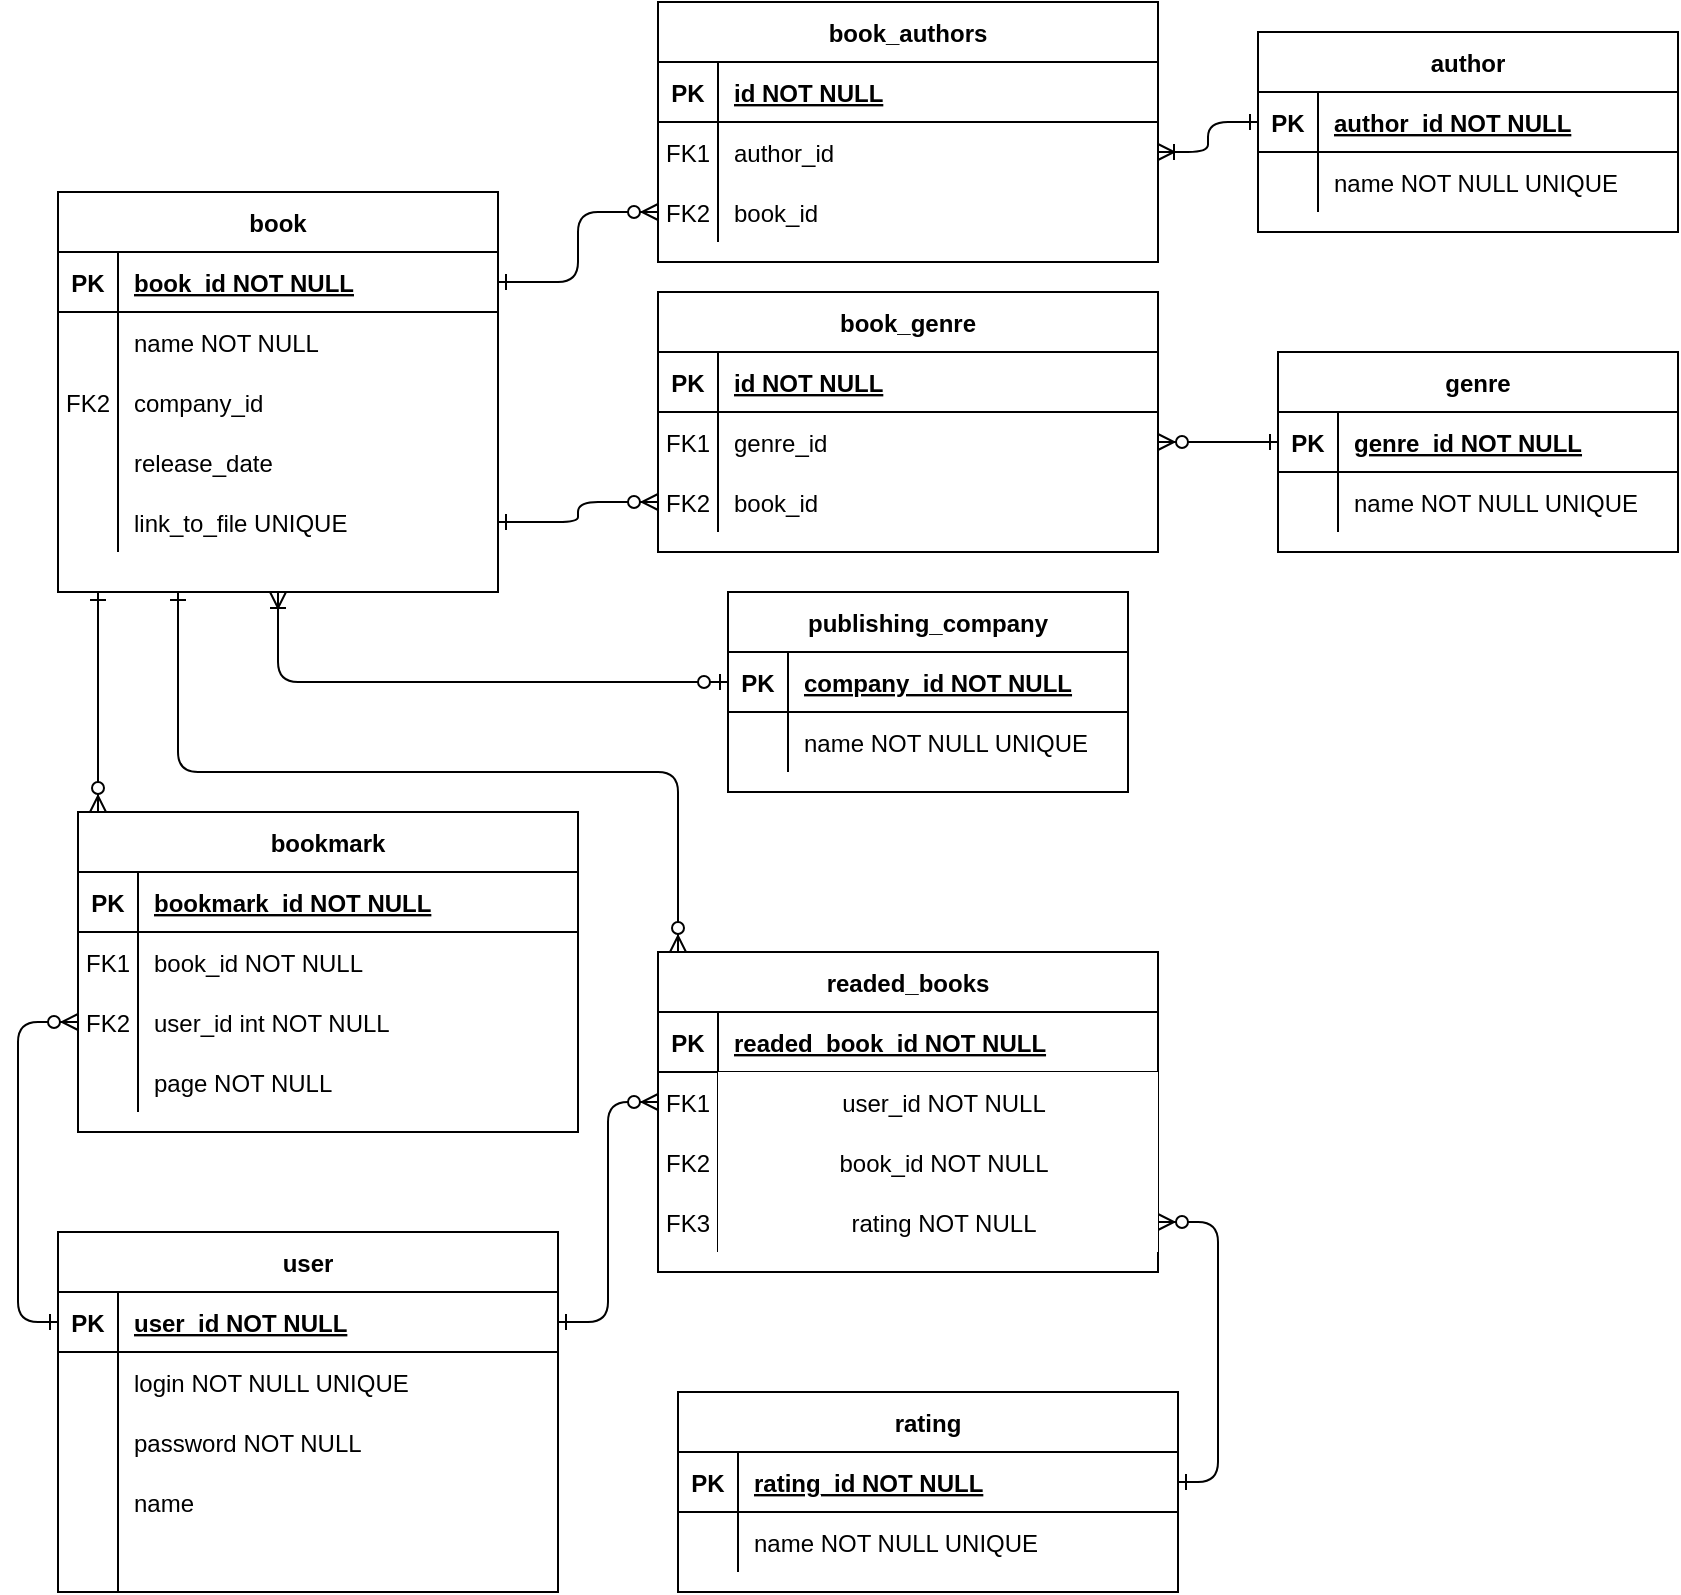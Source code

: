 <mxfile version="13.7.6" type="device"><diagram id="R2lEEEUBdFMjLlhIrx00" name="Page-1"><mxGraphModel dx="1123" dy="756" grid="1" gridSize="10" guides="1" tooltips="1" connect="1" arrows="1" fold="1" page="1" pageScale="1" pageWidth="850" pageHeight="1100" math="0" shadow="0" extFonts="Permanent Marker^https://fonts.googleapis.com/css?family=Permanent+Marker"><root><mxCell id="0"/><mxCell id="1" parent="0"/><mxCell id="vbeIammvL7rkpCmyTdxs-51" style="edgeStyle=orthogonalEdgeStyle;rounded=1;orthogonalLoop=1;jettySize=auto;html=1;exitX=0;exitY=0.5;exitDx=0;exitDy=0;entryX=0;entryY=0.5;entryDx=0;entryDy=0;startArrow=ERone;startFill=0;endArrow=ERzeroToMany;endFill=1;" parent="1" source="vbeIammvL7rkpCmyTdxs-18" target="vbeIammvL7rkpCmyTdxs-46" edge="1"><mxGeometry relative="1" as="geometry"/></mxCell><mxCell id="vbeIammvL7rkpCmyTdxs-52" style="edgeStyle=orthogonalEdgeStyle;rounded=1;orthogonalLoop=1;jettySize=auto;html=1;startArrow=ERone;startFill=0;endArrow=ERzeroToMany;endFill=1;" parent="1" source="C-vyLk0tnHw3VtMMgP7b-23" target="vbeIammvL7rkpCmyTdxs-33" edge="1"><mxGeometry relative="1" as="geometry"><Array as="points"><mxPoint x="50" y="390"/><mxPoint x="50" y="390"/></Array></mxGeometry></mxCell><mxCell id="vbeIammvL7rkpCmyTdxs-67" style="edgeStyle=orthogonalEdgeStyle;rounded=1;orthogonalLoop=1;jettySize=auto;html=1;exitX=1;exitY=0.5;exitDx=0;exitDy=0;startArrow=ERzeroToMany;startFill=1;endArrow=ERone;endFill=0;" parent="1" source="HMIrscyW5wnOJNJ4RDcV-61" target="vbeIammvL7rkpCmyTdxs-54" edge="1"><mxGeometry relative="1" as="geometry"/></mxCell><mxCell id="HMIrscyW5wnOJNJ4RDcV-8" style="edgeStyle=orthogonalEdgeStyle;rounded=1;orthogonalLoop=1;jettySize=auto;html=1;exitX=0;exitY=0.5;exitDx=0;exitDy=0;entryX=1;entryY=0.5;entryDx=0;entryDy=0;startArrow=ERone;startFill=0;endArrow=ERoneToMany;endFill=0;" parent="1" source="HMIrscyW5wnOJNJ4RDcV-2" target="HMIrscyW5wnOJNJ4RDcV-49" edge="1"><mxGeometry relative="1" as="geometry"/></mxCell><mxCell id="HMIrscyW5wnOJNJ4RDcV-30" style="edgeStyle=orthogonalEdgeStyle;rounded=1;orthogonalLoop=1;jettySize=auto;html=1;exitX=1;exitY=0.5;exitDx=0;exitDy=0;entryX=0;entryY=0.5;entryDx=0;entryDy=0;startArrow=ERone;startFill=0;endArrow=ERzeroToMany;endFill=1;" parent="1" source="vbeIammvL7rkpCmyTdxs-18" target="HMIrscyW5wnOJNJ4RDcV-13" edge="1"><mxGeometry relative="1" as="geometry"/></mxCell><mxCell id="HMIrscyW5wnOJNJ4RDcV-33" style="edgeStyle=orthogonalEdgeStyle;rounded=1;orthogonalLoop=1;jettySize=auto;html=1;startArrow=ERone;startFill=0;endArrow=ERzeroToMany;endFill=1;" parent="1" source="C-vyLk0tnHw3VtMMgP7b-23" target="HMIrscyW5wnOJNJ4RDcV-9" edge="1"><mxGeometry relative="1" as="geometry"><Array as="points"><mxPoint x="90" y="390"/><mxPoint x="340" y="390"/></Array></mxGeometry></mxCell><mxCell id="HMIrscyW5wnOJNJ4RDcV-41" style="edgeStyle=orthogonalEdgeStyle;rounded=1;orthogonalLoop=1;jettySize=auto;html=1;exitX=1;exitY=0.5;exitDx=0;exitDy=0;entryX=1;entryY=0.5;entryDx=0;entryDy=0;startArrow=ERzeroToMany;startFill=1;endArrow=ERone;endFill=0;" parent="1" source="HMIrscyW5wnOJNJ4RDcV-26" target="HMIrscyW5wnOJNJ4RDcV-35" edge="1"><mxGeometry relative="1" as="geometry"/></mxCell><mxCell id="HMIrscyW5wnOJNJ4RDcV-1" value="author" style="shape=table;startSize=30;container=1;collapsible=1;childLayout=tableLayout;fixedRows=1;rowLines=0;fontStyle=1;align=center;resizeLast=1;" parent="1" vertex="1"><mxGeometry x="630" y="20" width="210" height="100" as="geometry"/></mxCell><mxCell id="HMIrscyW5wnOJNJ4RDcV-2" value="" style="shape=partialRectangle;collapsible=0;dropTarget=0;pointerEvents=0;fillColor=none;points=[[0,0.5],[1,0.5]];portConstraint=eastwest;top=0;left=0;right=0;bottom=1;" parent="HMIrscyW5wnOJNJ4RDcV-1" vertex="1"><mxGeometry y="30" width="210" height="30" as="geometry"/></mxCell><mxCell id="HMIrscyW5wnOJNJ4RDcV-3" value="PK" style="shape=partialRectangle;overflow=hidden;connectable=0;fillColor=none;top=0;left=0;bottom=0;right=0;fontStyle=1;" parent="HMIrscyW5wnOJNJ4RDcV-2" vertex="1"><mxGeometry width="30" height="30" as="geometry"/></mxCell><mxCell id="HMIrscyW5wnOJNJ4RDcV-4" value="author_id NOT NULL " style="shape=partialRectangle;overflow=hidden;connectable=0;fillColor=none;top=0;left=0;bottom=0;right=0;align=left;spacingLeft=6;fontStyle=5;" parent="HMIrscyW5wnOJNJ4RDcV-2" vertex="1"><mxGeometry x="30" width="180" height="30" as="geometry"/></mxCell><mxCell id="HMIrscyW5wnOJNJ4RDcV-5" value="" style="shape=partialRectangle;collapsible=0;dropTarget=0;pointerEvents=0;fillColor=none;points=[[0,0.5],[1,0.5]];portConstraint=eastwest;top=0;left=0;right=0;bottom=0;" parent="HMIrscyW5wnOJNJ4RDcV-1" vertex="1"><mxGeometry y="60" width="210" height="30" as="geometry"/></mxCell><mxCell id="HMIrscyW5wnOJNJ4RDcV-6" value="" style="shape=partialRectangle;overflow=hidden;connectable=0;fillColor=none;top=0;left=0;bottom=0;right=0;" parent="HMIrscyW5wnOJNJ4RDcV-5" vertex="1"><mxGeometry width="30" height="30" as="geometry"/></mxCell><mxCell id="HMIrscyW5wnOJNJ4RDcV-7" value="name NOT NULL UNIQUE" style="shape=partialRectangle;overflow=hidden;connectable=0;fillColor=none;top=0;left=0;bottom=0;right=0;align=left;spacingLeft=6;" parent="HMIrscyW5wnOJNJ4RDcV-5" vertex="1"><mxGeometry x="30" width="180" height="30" as="geometry"/></mxCell><mxCell id="HMIrscyW5wnOJNJ4RDcV-45" value="book_authors" style="shape=table;startSize=30;container=1;collapsible=1;childLayout=tableLayout;fixedRows=1;rowLines=0;fontStyle=1;align=center;resizeLast=1;" parent="1" vertex="1"><mxGeometry x="330" y="5" width="250" height="130" as="geometry"/></mxCell><mxCell id="HMIrscyW5wnOJNJ4RDcV-46" value="" style="shape=partialRectangle;collapsible=0;dropTarget=0;pointerEvents=0;fillColor=none;points=[[0,0.5],[1,0.5]];portConstraint=eastwest;top=0;left=0;right=0;bottom=1;" parent="HMIrscyW5wnOJNJ4RDcV-45" vertex="1"><mxGeometry y="30" width="250" height="30" as="geometry"/></mxCell><mxCell id="HMIrscyW5wnOJNJ4RDcV-47" value="PK" style="shape=partialRectangle;overflow=hidden;connectable=0;fillColor=none;top=0;left=0;bottom=0;right=0;fontStyle=1;" parent="HMIrscyW5wnOJNJ4RDcV-46" vertex="1"><mxGeometry width="30" height="30" as="geometry"/></mxCell><mxCell id="HMIrscyW5wnOJNJ4RDcV-48" value="id NOT NULL " style="shape=partialRectangle;overflow=hidden;connectable=0;fillColor=none;top=0;left=0;bottom=0;right=0;align=left;spacingLeft=6;fontStyle=5;" parent="HMIrscyW5wnOJNJ4RDcV-46" vertex="1"><mxGeometry x="30" width="220" height="30" as="geometry"/></mxCell><mxCell id="HMIrscyW5wnOJNJ4RDcV-49" value="" style="shape=partialRectangle;collapsible=0;dropTarget=0;pointerEvents=0;fillColor=none;points=[[0,0.5],[1,0.5]];portConstraint=eastwest;top=0;left=0;right=0;bottom=0;" parent="HMIrscyW5wnOJNJ4RDcV-45" vertex="1"><mxGeometry y="60" width="250" height="30" as="geometry"/></mxCell><mxCell id="HMIrscyW5wnOJNJ4RDcV-50" value="FK1" style="shape=partialRectangle;overflow=hidden;connectable=0;fillColor=none;top=0;left=0;bottom=0;right=0;" parent="HMIrscyW5wnOJNJ4RDcV-49" vertex="1"><mxGeometry width="30" height="30" as="geometry"/></mxCell><mxCell id="HMIrscyW5wnOJNJ4RDcV-51" value="author_id" style="shape=partialRectangle;overflow=hidden;connectable=0;fillColor=none;top=0;left=0;bottom=0;right=0;align=left;spacingLeft=6;" parent="HMIrscyW5wnOJNJ4RDcV-49" vertex="1"><mxGeometry x="30" width="220" height="30" as="geometry"/></mxCell><mxCell id="HMIrscyW5wnOJNJ4RDcV-52" value="" style="shape=partialRectangle;collapsible=0;dropTarget=0;pointerEvents=0;fillColor=none;points=[[0,0.5],[1,0.5]];portConstraint=eastwest;top=0;left=0;right=0;bottom=0;" parent="HMIrscyW5wnOJNJ4RDcV-45" vertex="1"><mxGeometry y="90" width="250" height="30" as="geometry"/></mxCell><mxCell id="HMIrscyW5wnOJNJ4RDcV-53" value="FK2" style="shape=partialRectangle;overflow=hidden;connectable=0;fillColor=none;top=0;left=0;bottom=0;right=0;" parent="HMIrscyW5wnOJNJ4RDcV-52" vertex="1"><mxGeometry width="30" height="30" as="geometry"/></mxCell><mxCell id="HMIrscyW5wnOJNJ4RDcV-54" value="book_id" style="shape=partialRectangle;overflow=hidden;connectable=0;fillColor=none;top=0;left=0;bottom=0;right=0;align=left;spacingLeft=6;" parent="HMIrscyW5wnOJNJ4RDcV-52" vertex="1"><mxGeometry x="30" width="220" height="30" as="geometry"/></mxCell><mxCell id="HMIrscyW5wnOJNJ4RDcV-56" style="edgeStyle=orthogonalEdgeStyle;rounded=1;orthogonalLoop=1;jettySize=auto;html=1;exitX=0;exitY=0.5;exitDx=0;exitDy=0;entryX=1;entryY=0.5;entryDx=0;entryDy=0;startArrow=ERzeroToMany;startFill=1;endArrow=ERone;endFill=0;" parent="1" source="HMIrscyW5wnOJNJ4RDcV-52" target="C-vyLk0tnHw3VtMMgP7b-24" edge="1"><mxGeometry relative="1" as="geometry"/></mxCell><mxCell id="vbeIammvL7rkpCmyTdxs-53" value="genre" style="shape=table;startSize=30;container=1;collapsible=1;childLayout=tableLayout;fixedRows=1;rowLines=0;fontStyle=1;align=center;resizeLast=1;" parent="1" vertex="1"><mxGeometry x="640" y="180" width="200" height="100" as="geometry"/></mxCell><mxCell id="vbeIammvL7rkpCmyTdxs-54" value="" style="shape=partialRectangle;collapsible=0;dropTarget=0;pointerEvents=0;fillColor=none;points=[[0,0.5],[1,0.5]];portConstraint=eastwest;top=0;left=0;right=0;bottom=1;" parent="vbeIammvL7rkpCmyTdxs-53" vertex="1"><mxGeometry y="30" width="200" height="30" as="geometry"/></mxCell><mxCell id="vbeIammvL7rkpCmyTdxs-55" value="PK" style="shape=partialRectangle;overflow=hidden;connectable=0;fillColor=none;top=0;left=0;bottom=0;right=0;fontStyle=1;" parent="vbeIammvL7rkpCmyTdxs-54" vertex="1"><mxGeometry width="30" height="30" as="geometry"/></mxCell><mxCell id="vbeIammvL7rkpCmyTdxs-56" value="genre_id NOT NULL " style="shape=partialRectangle;overflow=hidden;connectable=0;fillColor=none;top=0;left=0;bottom=0;right=0;align=left;spacingLeft=6;fontStyle=5;" parent="vbeIammvL7rkpCmyTdxs-54" vertex="1"><mxGeometry x="30" width="170" height="30" as="geometry"/></mxCell><mxCell id="vbeIammvL7rkpCmyTdxs-60" value="" style="shape=partialRectangle;collapsible=0;dropTarget=0;pointerEvents=0;fillColor=none;points=[[0,0.5],[1,0.5]];portConstraint=eastwest;top=0;left=0;right=0;bottom=0;" parent="vbeIammvL7rkpCmyTdxs-53" vertex="1"><mxGeometry y="60" width="200" height="30" as="geometry"/></mxCell><mxCell id="vbeIammvL7rkpCmyTdxs-61" value="" style="shape=partialRectangle;overflow=hidden;connectable=0;fillColor=none;top=0;left=0;bottom=0;right=0;" parent="vbeIammvL7rkpCmyTdxs-60" vertex="1"><mxGeometry width="30" height="30" as="geometry"/></mxCell><mxCell id="vbeIammvL7rkpCmyTdxs-62" value="name NOT NULL UNIQUE" style="shape=partialRectangle;overflow=hidden;connectable=0;fillColor=none;top=0;left=0;bottom=0;right=0;align=left;spacingLeft=6;" parent="vbeIammvL7rkpCmyTdxs-60" vertex="1"><mxGeometry x="30" width="170" height="30" as="geometry"/></mxCell><mxCell id="HMIrscyW5wnOJNJ4RDcV-57" value="book_genre" style="shape=table;startSize=30;container=1;collapsible=1;childLayout=tableLayout;fixedRows=1;rowLines=0;fontStyle=1;align=center;resizeLast=1;" parent="1" vertex="1"><mxGeometry x="330" y="150" width="250" height="130" as="geometry"/></mxCell><mxCell id="HMIrscyW5wnOJNJ4RDcV-58" value="" style="shape=partialRectangle;collapsible=0;dropTarget=0;pointerEvents=0;fillColor=none;points=[[0,0.5],[1,0.5]];portConstraint=eastwest;top=0;left=0;right=0;bottom=1;" parent="HMIrscyW5wnOJNJ4RDcV-57" vertex="1"><mxGeometry y="30" width="250" height="30" as="geometry"/></mxCell><mxCell id="HMIrscyW5wnOJNJ4RDcV-59" value="PK" style="shape=partialRectangle;overflow=hidden;connectable=0;fillColor=none;top=0;left=0;bottom=0;right=0;fontStyle=1;" parent="HMIrscyW5wnOJNJ4RDcV-58" vertex="1"><mxGeometry width="30" height="30" as="geometry"/></mxCell><mxCell id="HMIrscyW5wnOJNJ4RDcV-60" value="id NOT NULL " style="shape=partialRectangle;overflow=hidden;connectable=0;fillColor=none;top=0;left=0;bottom=0;right=0;align=left;spacingLeft=6;fontStyle=5;" parent="HMIrscyW5wnOJNJ4RDcV-58" vertex="1"><mxGeometry x="30" width="220" height="30" as="geometry"/></mxCell><mxCell id="HMIrscyW5wnOJNJ4RDcV-61" value="" style="shape=partialRectangle;collapsible=0;dropTarget=0;pointerEvents=0;fillColor=none;points=[[0,0.5],[1,0.5]];portConstraint=eastwest;top=0;left=0;right=0;bottom=0;" parent="HMIrscyW5wnOJNJ4RDcV-57" vertex="1"><mxGeometry y="60" width="250" height="30" as="geometry"/></mxCell><mxCell id="HMIrscyW5wnOJNJ4RDcV-62" value="FK1" style="shape=partialRectangle;overflow=hidden;connectable=0;fillColor=none;top=0;left=0;bottom=0;right=0;" parent="HMIrscyW5wnOJNJ4RDcV-61" vertex="1"><mxGeometry width="30" height="30" as="geometry"/></mxCell><mxCell id="HMIrscyW5wnOJNJ4RDcV-63" value="genre_id" style="shape=partialRectangle;overflow=hidden;connectable=0;fillColor=none;top=0;left=0;bottom=0;right=0;align=left;spacingLeft=6;" parent="HMIrscyW5wnOJNJ4RDcV-61" vertex="1"><mxGeometry x="30" width="220" height="30" as="geometry"/></mxCell><mxCell id="HMIrscyW5wnOJNJ4RDcV-64" value="" style="shape=partialRectangle;collapsible=0;dropTarget=0;pointerEvents=0;fillColor=none;points=[[0,0.5],[1,0.5]];portConstraint=eastwest;top=0;left=0;right=0;bottom=0;" parent="HMIrscyW5wnOJNJ4RDcV-57" vertex="1"><mxGeometry y="90" width="250" height="30" as="geometry"/></mxCell><mxCell id="HMIrscyW5wnOJNJ4RDcV-65" value="FK2" style="shape=partialRectangle;overflow=hidden;connectable=0;fillColor=none;top=0;left=0;bottom=0;right=0;" parent="HMIrscyW5wnOJNJ4RDcV-64" vertex="1"><mxGeometry width="30" height="30" as="geometry"/></mxCell><mxCell id="HMIrscyW5wnOJNJ4RDcV-66" value="book_id" style="shape=partialRectangle;overflow=hidden;connectable=0;fillColor=none;top=0;left=0;bottom=0;right=0;align=left;spacingLeft=6;" parent="HMIrscyW5wnOJNJ4RDcV-64" vertex="1"><mxGeometry x="30" width="220" height="30" as="geometry"/></mxCell><mxCell id="HMIrscyW5wnOJNJ4RDcV-67" style="edgeStyle=orthogonalEdgeStyle;rounded=1;orthogonalLoop=1;jettySize=auto;html=1;exitX=0;exitY=0.5;exitDx=0;exitDy=0;startArrow=ERzeroToMany;startFill=1;endArrow=ERone;endFill=0;entryX=1;entryY=0.5;entryDx=0;entryDy=0;" parent="1" source="HMIrscyW5wnOJNJ4RDcV-64" target="vbeIammvL7rkpCmyTdxs-87" edge="1"><mxGeometry relative="1" as="geometry"><mxPoint x="180" y="220" as="targetPoint"/></mxGeometry></mxCell><mxCell id="vbeIammvL7rkpCmyTdxs-17" value="user" style="shape=table;startSize=30;container=1;collapsible=1;childLayout=tableLayout;fixedRows=1;rowLines=0;fontStyle=1;align=center;resizeLast=1;" parent="1" vertex="1"><mxGeometry x="30" y="620" width="250" height="180" as="geometry"/></mxCell><mxCell id="vbeIammvL7rkpCmyTdxs-18" value="" style="shape=partialRectangle;collapsible=0;dropTarget=0;pointerEvents=0;fillColor=none;points=[[0,0.5],[1,0.5]];portConstraint=eastwest;top=0;left=0;right=0;bottom=1;" parent="vbeIammvL7rkpCmyTdxs-17" vertex="1"><mxGeometry y="30" width="250" height="30" as="geometry"/></mxCell><mxCell id="vbeIammvL7rkpCmyTdxs-19" value="PK" style="shape=partialRectangle;overflow=hidden;connectable=0;fillColor=none;top=0;left=0;bottom=0;right=0;fontStyle=1;" parent="vbeIammvL7rkpCmyTdxs-18" vertex="1"><mxGeometry width="30" height="30" as="geometry"/></mxCell><mxCell id="vbeIammvL7rkpCmyTdxs-20" value="user_id NOT NULL " style="shape=partialRectangle;overflow=hidden;connectable=0;fillColor=none;top=0;left=0;bottom=0;right=0;align=left;spacingLeft=6;fontStyle=5;" parent="vbeIammvL7rkpCmyTdxs-18" vertex="1"><mxGeometry x="30" width="220" height="30" as="geometry"/></mxCell><mxCell id="vbeIammvL7rkpCmyTdxs-21" value="" style="shape=partialRectangle;collapsible=0;dropTarget=0;pointerEvents=0;fillColor=none;points=[[0,0.5],[1,0.5]];portConstraint=eastwest;top=0;left=0;right=0;bottom=0;" parent="vbeIammvL7rkpCmyTdxs-17" vertex="1"><mxGeometry y="60" width="250" height="30" as="geometry"/></mxCell><mxCell id="vbeIammvL7rkpCmyTdxs-22" value="" style="shape=partialRectangle;overflow=hidden;connectable=0;fillColor=none;top=0;left=0;bottom=0;right=0;" parent="vbeIammvL7rkpCmyTdxs-21" vertex="1"><mxGeometry width="30" height="30" as="geometry"/></mxCell><mxCell id="vbeIammvL7rkpCmyTdxs-23" value="login NOT NULL UNIQUE" style="shape=partialRectangle;overflow=hidden;connectable=0;fillColor=none;top=0;left=0;bottom=0;right=0;align=left;spacingLeft=6;" parent="vbeIammvL7rkpCmyTdxs-21" vertex="1"><mxGeometry x="30" width="220" height="30" as="geometry"/></mxCell><mxCell id="vbeIammvL7rkpCmyTdxs-24" value="" style="shape=partialRectangle;collapsible=0;dropTarget=0;pointerEvents=0;fillColor=none;points=[[0,0.5],[1,0.5]];portConstraint=eastwest;top=0;left=0;right=0;bottom=0;" parent="vbeIammvL7rkpCmyTdxs-17" vertex="1"><mxGeometry y="90" width="250" height="30" as="geometry"/></mxCell><mxCell id="vbeIammvL7rkpCmyTdxs-25" value="" style="shape=partialRectangle;overflow=hidden;connectable=0;fillColor=none;top=0;left=0;bottom=0;right=0;" parent="vbeIammvL7rkpCmyTdxs-24" vertex="1"><mxGeometry width="30" height="30" as="geometry"/></mxCell><mxCell id="vbeIammvL7rkpCmyTdxs-26" value="password NOT NULL" style="shape=partialRectangle;overflow=hidden;connectable=0;fillColor=none;top=0;left=0;bottom=0;right=0;align=left;spacingLeft=6;" parent="vbeIammvL7rkpCmyTdxs-24" vertex="1"><mxGeometry x="30" width="220" height="30" as="geometry"/></mxCell><mxCell id="vbeIammvL7rkpCmyTdxs-27" value="" style="shape=partialRectangle;collapsible=0;dropTarget=0;pointerEvents=0;fillColor=none;points=[[0,0.5],[1,0.5]];portConstraint=eastwest;top=0;left=0;right=0;bottom=0;" parent="vbeIammvL7rkpCmyTdxs-17" vertex="1"><mxGeometry y="120" width="250" height="30" as="geometry"/></mxCell><mxCell id="vbeIammvL7rkpCmyTdxs-28" value="" style="shape=partialRectangle;overflow=hidden;connectable=0;fillColor=none;top=0;left=0;bottom=0;right=0;" parent="vbeIammvL7rkpCmyTdxs-27" vertex="1"><mxGeometry width="30" height="30" as="geometry"/></mxCell><mxCell id="vbeIammvL7rkpCmyTdxs-29" value="name" style="shape=partialRectangle;overflow=hidden;connectable=0;fillColor=none;top=0;left=0;bottom=0;right=0;align=left;spacingLeft=6;" parent="vbeIammvL7rkpCmyTdxs-27" vertex="1"><mxGeometry x="30" width="220" height="30" as="geometry"/></mxCell><mxCell id="vbeIammvL7rkpCmyTdxs-30" value="" style="shape=partialRectangle;collapsible=0;dropTarget=0;pointerEvents=0;fillColor=none;points=[[0,0.5],[1,0.5]];portConstraint=eastwest;top=0;left=0;right=0;bottom=0;" parent="vbeIammvL7rkpCmyTdxs-17" vertex="1"><mxGeometry y="150" width="250" height="30" as="geometry"/></mxCell><mxCell id="vbeIammvL7rkpCmyTdxs-31" value="" style="shape=partialRectangle;overflow=hidden;connectable=0;fillColor=none;top=0;left=0;bottom=0;right=0;" parent="vbeIammvL7rkpCmyTdxs-30" vertex="1"><mxGeometry width="30" height="30" as="geometry"/></mxCell><mxCell id="vbeIammvL7rkpCmyTdxs-32" value="" style="shape=partialRectangle;overflow=hidden;connectable=0;fillColor=none;top=0;left=0;bottom=0;right=0;align=left;spacingLeft=6;" parent="vbeIammvL7rkpCmyTdxs-30" vertex="1"><mxGeometry x="30" width="220" height="30" as="geometry"/></mxCell><mxCell id="vbeIammvL7rkpCmyTdxs-33" value="bookmark" style="shape=table;startSize=30;container=1;collapsible=1;childLayout=tableLayout;fixedRows=1;rowLines=0;fontStyle=1;align=center;resizeLast=1;" parent="1" vertex="1"><mxGeometry x="40" y="410" width="250" height="160" as="geometry"/></mxCell><mxCell id="vbeIammvL7rkpCmyTdxs-34" value="" style="shape=partialRectangle;collapsible=0;dropTarget=0;pointerEvents=0;fillColor=none;points=[[0,0.5],[1,0.5]];portConstraint=eastwest;top=0;left=0;right=0;bottom=1;" parent="vbeIammvL7rkpCmyTdxs-33" vertex="1"><mxGeometry y="30" width="250" height="30" as="geometry"/></mxCell><mxCell id="vbeIammvL7rkpCmyTdxs-35" value="PK" style="shape=partialRectangle;overflow=hidden;connectable=0;fillColor=none;top=0;left=0;bottom=0;right=0;fontStyle=1;" parent="vbeIammvL7rkpCmyTdxs-34" vertex="1"><mxGeometry width="30" height="30" as="geometry"/></mxCell><mxCell id="vbeIammvL7rkpCmyTdxs-36" value="bookmark_id NOT NULL " style="shape=partialRectangle;overflow=hidden;connectable=0;fillColor=none;top=0;left=0;bottom=0;right=0;align=left;spacingLeft=6;fontStyle=5;" parent="vbeIammvL7rkpCmyTdxs-34" vertex="1"><mxGeometry x="30" width="220" height="30" as="geometry"/></mxCell><mxCell id="vbeIammvL7rkpCmyTdxs-37" value="" style="shape=partialRectangle;collapsible=0;dropTarget=0;pointerEvents=0;fillColor=none;points=[[0,0.5],[1,0.5]];portConstraint=eastwest;top=0;left=0;right=0;bottom=0;" parent="vbeIammvL7rkpCmyTdxs-33" vertex="1"><mxGeometry y="60" width="250" height="30" as="geometry"/></mxCell><mxCell id="vbeIammvL7rkpCmyTdxs-38" value="FK1" style="shape=partialRectangle;overflow=hidden;connectable=0;fillColor=none;top=0;left=0;bottom=0;right=0;" parent="vbeIammvL7rkpCmyTdxs-37" vertex="1"><mxGeometry width="30" height="30" as="geometry"/></mxCell><mxCell id="vbeIammvL7rkpCmyTdxs-39" value="book_id NOT NULL" style="shape=partialRectangle;overflow=hidden;connectable=0;fillColor=none;top=0;left=0;bottom=0;right=0;align=left;spacingLeft=6;" parent="vbeIammvL7rkpCmyTdxs-37" vertex="1"><mxGeometry x="30" width="220" height="30" as="geometry"/></mxCell><mxCell id="vbeIammvL7rkpCmyTdxs-46" value="" style="shape=partialRectangle;collapsible=0;dropTarget=0;pointerEvents=0;fillColor=none;points=[[0,0.5],[1,0.5]];portConstraint=eastwest;top=0;left=0;right=0;bottom=0;" parent="vbeIammvL7rkpCmyTdxs-33" vertex="1"><mxGeometry y="90" width="250" height="30" as="geometry"/></mxCell><mxCell id="vbeIammvL7rkpCmyTdxs-47" value="FK2" style="shape=partialRectangle;overflow=hidden;connectable=0;fillColor=none;top=0;left=0;bottom=0;right=0;" parent="vbeIammvL7rkpCmyTdxs-46" vertex="1"><mxGeometry width="30" height="30" as="geometry"/></mxCell><mxCell id="vbeIammvL7rkpCmyTdxs-48" value="user_id int NOT NULL" style="shape=partialRectangle;overflow=hidden;connectable=0;fillColor=none;top=0;left=0;bottom=0;right=0;align=left;spacingLeft=6;" parent="vbeIammvL7rkpCmyTdxs-46" vertex="1"><mxGeometry x="30" width="220" height="30" as="geometry"/></mxCell><mxCell id="vbeIammvL7rkpCmyTdxs-40" value="" style="shape=partialRectangle;collapsible=0;dropTarget=0;pointerEvents=0;fillColor=none;points=[[0,0.5],[1,0.5]];portConstraint=eastwest;top=0;left=0;right=0;bottom=0;" parent="vbeIammvL7rkpCmyTdxs-33" vertex="1"><mxGeometry y="120" width="250" height="30" as="geometry"/></mxCell><mxCell id="vbeIammvL7rkpCmyTdxs-41" value="" style="shape=partialRectangle;overflow=hidden;connectable=0;fillColor=none;top=0;left=0;bottom=0;right=0;" parent="vbeIammvL7rkpCmyTdxs-40" vertex="1"><mxGeometry width="30" height="30" as="geometry"/></mxCell><mxCell id="vbeIammvL7rkpCmyTdxs-42" value="page NOT NULL" style="shape=partialRectangle;overflow=hidden;connectable=0;fillColor=none;top=0;left=0;bottom=0;right=0;align=left;spacingLeft=6;" parent="vbeIammvL7rkpCmyTdxs-40" vertex="1"><mxGeometry x="30" width="220" height="30" as="geometry"/></mxCell><mxCell id="HMIrscyW5wnOJNJ4RDcV-34" value="rating" style="shape=table;startSize=30;container=1;collapsible=1;childLayout=tableLayout;fixedRows=1;rowLines=0;fontStyle=1;align=center;resizeLast=1;" parent="1" vertex="1"><mxGeometry x="340" y="700" width="250" height="100" as="geometry"/></mxCell><mxCell id="HMIrscyW5wnOJNJ4RDcV-35" value="" style="shape=partialRectangle;collapsible=0;dropTarget=0;pointerEvents=0;fillColor=none;points=[[0,0.5],[1,0.5]];portConstraint=eastwest;top=0;left=0;right=0;bottom=1;" parent="HMIrscyW5wnOJNJ4RDcV-34" vertex="1"><mxGeometry y="30" width="250" height="30" as="geometry"/></mxCell><mxCell id="HMIrscyW5wnOJNJ4RDcV-36" value="PK" style="shape=partialRectangle;overflow=hidden;connectable=0;fillColor=none;top=0;left=0;bottom=0;right=0;fontStyle=1;" parent="HMIrscyW5wnOJNJ4RDcV-35" vertex="1"><mxGeometry width="30" height="30" as="geometry"/></mxCell><mxCell id="HMIrscyW5wnOJNJ4RDcV-37" value="rating_id NOT NULL " style="shape=partialRectangle;overflow=hidden;connectable=0;fillColor=none;top=0;left=0;bottom=0;right=0;align=left;spacingLeft=6;fontStyle=5;" parent="HMIrscyW5wnOJNJ4RDcV-35" vertex="1"><mxGeometry x="30" width="220" height="30" as="geometry"/></mxCell><mxCell id="HMIrscyW5wnOJNJ4RDcV-38" value="" style="shape=partialRectangle;collapsible=0;dropTarget=0;pointerEvents=0;fillColor=none;points=[[0,0.5],[1,0.5]];portConstraint=eastwest;top=0;left=0;right=0;bottom=0;" parent="HMIrscyW5wnOJNJ4RDcV-34" vertex="1"><mxGeometry y="60" width="250" height="30" as="geometry"/></mxCell><mxCell id="HMIrscyW5wnOJNJ4RDcV-39" value="" style="shape=partialRectangle;overflow=hidden;connectable=0;fillColor=none;top=0;left=0;bottom=0;right=0;" parent="HMIrscyW5wnOJNJ4RDcV-38" vertex="1"><mxGeometry width="30" height="30" as="geometry"/></mxCell><mxCell id="HMIrscyW5wnOJNJ4RDcV-40" value="name NOT NULL UNIQUE" style="shape=partialRectangle;overflow=hidden;connectable=0;fillColor=none;top=0;left=0;bottom=0;right=0;align=left;spacingLeft=6;" parent="HMIrscyW5wnOJNJ4RDcV-38" vertex="1"><mxGeometry x="30" width="220" height="30" as="geometry"/></mxCell><mxCell id="HMIrscyW5wnOJNJ4RDcV-9" value="readed_books" style="shape=table;startSize=30;container=1;collapsible=1;childLayout=tableLayout;fixedRows=1;rowLines=0;fontStyle=1;align=center;resizeLast=1;" parent="1" vertex="1"><mxGeometry x="330" y="480" width="250" height="160" as="geometry"/></mxCell><mxCell id="HMIrscyW5wnOJNJ4RDcV-10" value="" style="shape=partialRectangle;collapsible=0;dropTarget=0;pointerEvents=0;fillColor=none;points=[[0,0.5],[1,0.5]];portConstraint=eastwest;top=0;left=0;right=0;bottom=1;" parent="HMIrscyW5wnOJNJ4RDcV-9" vertex="1"><mxGeometry y="30" width="250" height="30" as="geometry"/></mxCell><mxCell id="HMIrscyW5wnOJNJ4RDcV-11" value="PK" style="shape=partialRectangle;overflow=hidden;connectable=0;fillColor=none;top=0;left=0;bottom=0;right=0;fontStyle=1;" parent="HMIrscyW5wnOJNJ4RDcV-10" vertex="1"><mxGeometry width="30" height="30" as="geometry"/></mxCell><mxCell id="HMIrscyW5wnOJNJ4RDcV-12" value="readed_book_id NOT NULL " style="shape=partialRectangle;overflow=hidden;connectable=0;fillColor=none;top=0;left=0;bottom=0;right=0;align=left;spacingLeft=6;fontStyle=5;" parent="HMIrscyW5wnOJNJ4RDcV-10" vertex="1"><mxGeometry x="30" width="220" height="30" as="geometry"/></mxCell><mxCell id="HMIrscyW5wnOJNJ4RDcV-13" value="" style="shape=partialRectangle;collapsible=0;dropTarget=0;pointerEvents=0;fillColor=none;points=[[0,0.5],[1,0.5]];portConstraint=eastwest;top=0;left=0;right=0;bottom=0;" parent="HMIrscyW5wnOJNJ4RDcV-9" vertex="1"><mxGeometry y="60" width="250" height="30" as="geometry"/></mxCell><mxCell id="HMIrscyW5wnOJNJ4RDcV-14" value="FK1" style="shape=partialRectangle;overflow=hidden;connectable=0;fillColor=none;top=0;left=0;bottom=0;right=0;" parent="HMIrscyW5wnOJNJ4RDcV-13" vertex="1"><mxGeometry width="30" height="30" as="geometry"/></mxCell><mxCell id="HMIrscyW5wnOJNJ4RDcV-15" value="user_id NOT NULL" style="shape=partialRectangle;overflow=hidden;connectable=0;top=0;left=0;bottom=0;right=0;align=center;spacingLeft=6;fontStyle=0" parent="HMIrscyW5wnOJNJ4RDcV-13" vertex="1"><mxGeometry x="30" width="220" height="30" as="geometry"/></mxCell><mxCell id="HMIrscyW5wnOJNJ4RDcV-23" value="" style="shape=partialRectangle;collapsible=0;dropTarget=0;pointerEvents=0;fillColor=none;points=[[0,0.5],[1,0.5]];portConstraint=eastwest;top=0;left=0;right=0;bottom=0;" parent="HMIrscyW5wnOJNJ4RDcV-9" vertex="1"><mxGeometry y="90" width="250" height="30" as="geometry"/></mxCell><mxCell id="HMIrscyW5wnOJNJ4RDcV-24" value="FK2" style="shape=partialRectangle;overflow=hidden;connectable=0;fillColor=none;top=0;left=0;bottom=0;right=0;" parent="HMIrscyW5wnOJNJ4RDcV-23" vertex="1"><mxGeometry width="30" height="30" as="geometry"/></mxCell><mxCell id="HMIrscyW5wnOJNJ4RDcV-25" value="book_id NOT NULL" style="shape=partialRectangle;overflow=hidden;connectable=0;top=0;left=0;bottom=0;right=0;align=center;spacingLeft=6;fontStyle=0" parent="HMIrscyW5wnOJNJ4RDcV-23" vertex="1"><mxGeometry x="30" width="220" height="30" as="geometry"/></mxCell><mxCell id="HMIrscyW5wnOJNJ4RDcV-26" value="" style="shape=partialRectangle;collapsible=0;dropTarget=0;pointerEvents=0;fillColor=none;points=[[0,0.5],[1,0.5]];portConstraint=eastwest;top=0;left=0;right=0;bottom=0;" parent="HMIrscyW5wnOJNJ4RDcV-9" vertex="1"><mxGeometry y="120" width="250" height="30" as="geometry"/></mxCell><mxCell id="HMIrscyW5wnOJNJ4RDcV-27" value="FK3" style="shape=partialRectangle;overflow=hidden;connectable=0;fillColor=none;top=0;left=0;bottom=0;right=0;" parent="HMIrscyW5wnOJNJ4RDcV-26" vertex="1"><mxGeometry width="30" height="30" as="geometry"/></mxCell><mxCell id="HMIrscyW5wnOJNJ4RDcV-28" value="rating NOT NULL" style="shape=partialRectangle;overflow=hidden;connectable=0;top=0;left=0;bottom=0;right=0;align=center;spacingLeft=6;fontStyle=0" parent="HMIrscyW5wnOJNJ4RDcV-26" vertex="1"><mxGeometry x="30" width="220" height="30" as="geometry"/></mxCell><mxCell id="HMIrscyW5wnOJNJ4RDcV-75" style="edgeStyle=orthogonalEdgeStyle;rounded=1;orthogonalLoop=1;jettySize=auto;html=1;exitX=0;exitY=0.5;exitDx=0;exitDy=0;startArrow=ERzeroToOne;startFill=1;endArrow=ERoneToMany;endFill=0;" parent="1" source="HMIrscyW5wnOJNJ4RDcV-69" target="C-vyLk0tnHw3VtMMgP7b-23" edge="1"><mxGeometry relative="1" as="geometry"/></mxCell><mxCell id="HMIrscyW5wnOJNJ4RDcV-68" value="publishing_company" style="shape=table;startSize=30;container=1;collapsible=1;childLayout=tableLayout;fixedRows=1;rowLines=0;fontStyle=1;align=center;resizeLast=1;" parent="1" vertex="1"><mxGeometry x="365" y="300" width="200" height="100" as="geometry"/></mxCell><mxCell id="HMIrscyW5wnOJNJ4RDcV-69" value="" style="shape=partialRectangle;collapsible=0;dropTarget=0;pointerEvents=0;fillColor=none;points=[[0,0.5],[1,0.5]];portConstraint=eastwest;top=0;left=0;right=0;bottom=1;" parent="HMIrscyW5wnOJNJ4RDcV-68" vertex="1"><mxGeometry y="30" width="200" height="30" as="geometry"/></mxCell><mxCell id="HMIrscyW5wnOJNJ4RDcV-70" value="PK" style="shape=partialRectangle;overflow=hidden;connectable=0;fillColor=none;top=0;left=0;bottom=0;right=0;fontStyle=1;" parent="HMIrscyW5wnOJNJ4RDcV-69" vertex="1"><mxGeometry width="30" height="30" as="geometry"/></mxCell><mxCell id="HMIrscyW5wnOJNJ4RDcV-71" value="company_id NOT NULL " style="shape=partialRectangle;overflow=hidden;connectable=0;fillColor=none;top=0;left=0;bottom=0;right=0;align=left;spacingLeft=6;fontStyle=5;" parent="HMIrscyW5wnOJNJ4RDcV-69" vertex="1"><mxGeometry x="30" width="170" height="30" as="geometry"/></mxCell><mxCell id="HMIrscyW5wnOJNJ4RDcV-72" value="" style="shape=partialRectangle;collapsible=0;dropTarget=0;pointerEvents=0;fillColor=none;points=[[0,0.5],[1,0.5]];portConstraint=eastwest;top=0;left=0;right=0;bottom=0;" parent="HMIrscyW5wnOJNJ4RDcV-68" vertex="1"><mxGeometry y="60" width="200" height="30" as="geometry"/></mxCell><mxCell id="HMIrscyW5wnOJNJ4RDcV-73" value="" style="shape=partialRectangle;overflow=hidden;connectable=0;fillColor=none;top=0;left=0;bottom=0;right=0;" parent="HMIrscyW5wnOJNJ4RDcV-72" vertex="1"><mxGeometry width="30" height="30" as="geometry"/></mxCell><mxCell id="HMIrscyW5wnOJNJ4RDcV-74" value="name NOT NULL UNIQUE" style="shape=partialRectangle;overflow=hidden;connectable=0;fillColor=none;top=0;left=0;bottom=0;right=0;align=left;spacingLeft=6;" parent="HMIrscyW5wnOJNJ4RDcV-72" vertex="1"><mxGeometry x="30" width="170" height="30" as="geometry"/></mxCell><mxCell id="C-vyLk0tnHw3VtMMgP7b-23" value="book" style="shape=table;startSize=30;container=1;collapsible=1;childLayout=tableLayout;fixedRows=1;rowLines=0;fontStyle=1;align=center;resizeLast=1;" parent="1" vertex="1"><mxGeometry x="30" y="100" width="220" height="200" as="geometry"/></mxCell><mxCell id="C-vyLk0tnHw3VtMMgP7b-24" value="" style="shape=partialRectangle;collapsible=0;dropTarget=0;pointerEvents=0;fillColor=none;points=[[0,0.5],[1,0.5]];portConstraint=eastwest;top=0;left=0;right=0;bottom=1;" parent="C-vyLk0tnHw3VtMMgP7b-23" vertex="1"><mxGeometry y="30" width="220" height="30" as="geometry"/></mxCell><mxCell id="C-vyLk0tnHw3VtMMgP7b-25" value="PK" style="shape=partialRectangle;overflow=hidden;connectable=0;fillColor=none;top=0;left=0;bottom=0;right=0;fontStyle=1;" parent="C-vyLk0tnHw3VtMMgP7b-24" vertex="1"><mxGeometry width="30" height="30" as="geometry"/></mxCell><mxCell id="C-vyLk0tnHw3VtMMgP7b-26" value="book_id NOT NULL " style="shape=partialRectangle;overflow=hidden;connectable=0;fillColor=none;top=0;left=0;bottom=0;right=0;align=left;spacingLeft=6;fontStyle=5;" parent="C-vyLk0tnHw3VtMMgP7b-24" vertex="1"><mxGeometry x="30" width="190" height="30" as="geometry"/></mxCell><mxCell id="vbeIammvL7rkpCmyTdxs-8" value="" style="shape=partialRectangle;collapsible=0;dropTarget=0;pointerEvents=0;fillColor=none;points=[[0,0.5],[1,0.5]];portConstraint=eastwest;top=0;left=0;right=0;bottom=0;" parent="C-vyLk0tnHw3VtMMgP7b-23" vertex="1"><mxGeometry y="60" width="220" height="30" as="geometry"/></mxCell><mxCell id="vbeIammvL7rkpCmyTdxs-9" value="" style="shape=partialRectangle;overflow=hidden;connectable=0;fillColor=none;top=0;left=0;bottom=0;right=0;" parent="vbeIammvL7rkpCmyTdxs-8" vertex="1"><mxGeometry width="30" height="30" as="geometry"/></mxCell><mxCell id="vbeIammvL7rkpCmyTdxs-10" value="name NOT NULL" style="shape=partialRectangle;overflow=hidden;connectable=0;fillColor=none;top=0;left=0;bottom=0;right=0;align=left;spacingLeft=6;" parent="vbeIammvL7rkpCmyTdxs-8" vertex="1"><mxGeometry x="30" width="190" height="30" as="geometry"/></mxCell><mxCell id="vbeIammvL7rkpCmyTdxs-11" value="" style="shape=partialRectangle;collapsible=0;dropTarget=0;pointerEvents=0;fillColor=none;points=[[0,0.5],[1,0.5]];portConstraint=eastwest;top=0;left=0;right=0;bottom=0;" parent="C-vyLk0tnHw3VtMMgP7b-23" vertex="1"><mxGeometry y="90" width="220" height="30" as="geometry"/></mxCell><mxCell id="vbeIammvL7rkpCmyTdxs-12" value="FK2" style="shape=partialRectangle;overflow=hidden;connectable=0;fillColor=none;top=0;left=0;bottom=0;right=0;" parent="vbeIammvL7rkpCmyTdxs-11" vertex="1"><mxGeometry width="30" height="30" as="geometry"/></mxCell><mxCell id="vbeIammvL7rkpCmyTdxs-13" value="company_id" style="shape=partialRectangle;overflow=hidden;connectable=0;fillColor=none;top=0;left=0;bottom=0;right=0;align=left;spacingLeft=6;" parent="vbeIammvL7rkpCmyTdxs-11" vertex="1"><mxGeometry x="30" width="190" height="30" as="geometry"/></mxCell><mxCell id="vbeIammvL7rkpCmyTdxs-14" value="" style="shape=partialRectangle;collapsible=0;dropTarget=0;pointerEvents=0;fillColor=none;points=[[0,0.5],[1,0.5]];portConstraint=eastwest;top=0;left=0;right=0;bottom=0;" parent="C-vyLk0tnHw3VtMMgP7b-23" vertex="1"><mxGeometry y="120" width="220" height="30" as="geometry"/></mxCell><mxCell id="vbeIammvL7rkpCmyTdxs-15" value="" style="shape=partialRectangle;overflow=hidden;connectable=0;fillColor=none;top=0;left=0;bottom=0;right=0;" parent="vbeIammvL7rkpCmyTdxs-14" vertex="1"><mxGeometry width="30" height="30" as="geometry"/></mxCell><mxCell id="vbeIammvL7rkpCmyTdxs-16" value="release_date" style="shape=partialRectangle;overflow=hidden;connectable=0;fillColor=none;top=0;left=0;bottom=0;right=0;align=left;spacingLeft=6;" parent="vbeIammvL7rkpCmyTdxs-14" vertex="1"><mxGeometry x="30" width="190" height="30" as="geometry"/></mxCell><mxCell id="vbeIammvL7rkpCmyTdxs-87" value="" style="shape=partialRectangle;collapsible=0;dropTarget=0;pointerEvents=0;fillColor=none;points=[[0,0.5],[1,0.5]];portConstraint=eastwest;top=0;left=0;right=0;bottom=0;" parent="C-vyLk0tnHw3VtMMgP7b-23" vertex="1"><mxGeometry y="150" width="220" height="30" as="geometry"/></mxCell><mxCell id="vbeIammvL7rkpCmyTdxs-88" value="" style="shape=partialRectangle;overflow=hidden;connectable=0;fillColor=none;top=0;left=0;bottom=0;right=0;" parent="vbeIammvL7rkpCmyTdxs-87" vertex="1"><mxGeometry width="30" height="30" as="geometry"/></mxCell><mxCell id="vbeIammvL7rkpCmyTdxs-89" value="link_to_file UNIQUE" style="shape=partialRectangle;overflow=hidden;connectable=0;fillColor=none;top=0;left=0;bottom=0;right=0;align=left;spacingLeft=6;" parent="vbeIammvL7rkpCmyTdxs-87" vertex="1"><mxGeometry x="30" width="190" height="30" as="geometry"/></mxCell></root></mxGraphModel></diagram></mxfile>